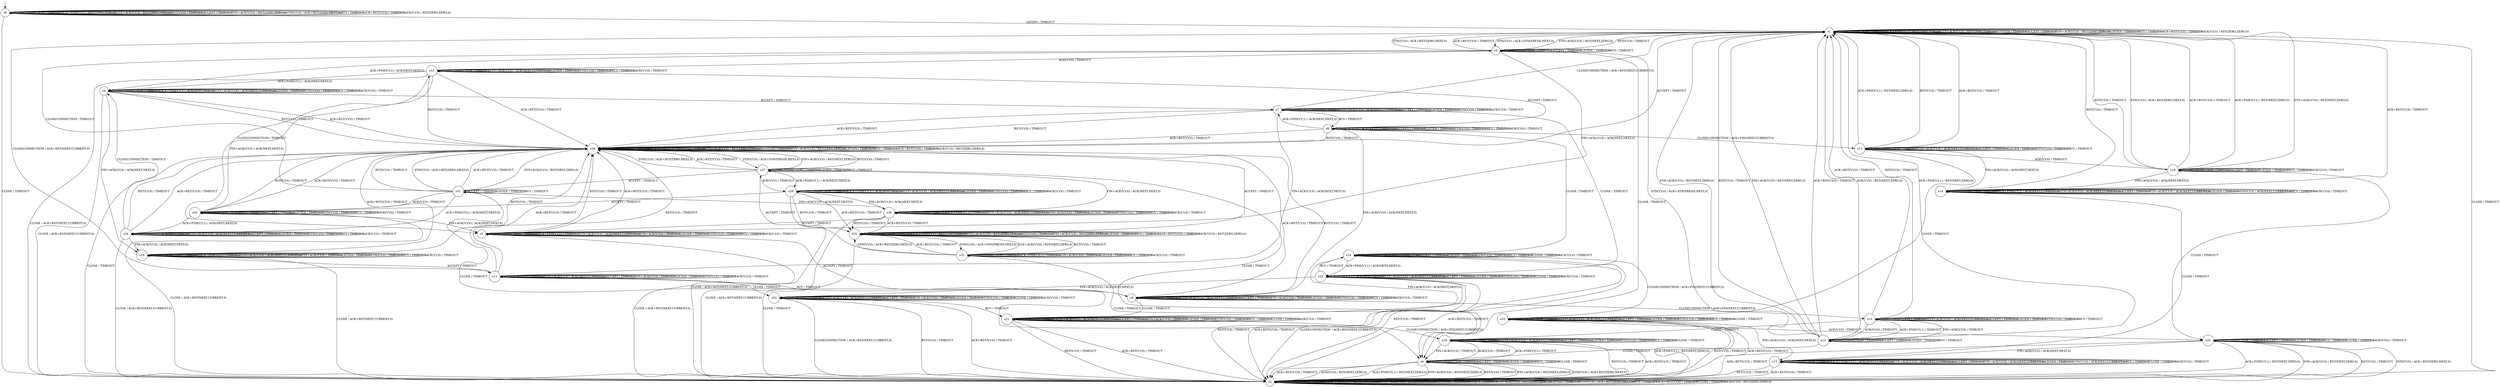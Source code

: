 digraph g {

	 s0 [shape = "circle" label="s0"];
	 s1 [shape = "circle" label="s1"];
	 s2 [shape = "circle" label="s2"];
	 s3 [shape = "circle" label="s3"];
	 s4 [shape = "circle" label="s4"];
	 s5 [shape = "circle" label="s5"];
	 s6 [shape = "circle" label="s6"];
	 s7 [shape = "circle" label="s7"];
	 s8 [shape = "circle" label="s8"];
	 s9 [shape = "circle" label="s9"];
	 s10 [shape = "circle" label="s10"];
	 s11 [shape = "circle" label="s11"];
	 s12 [shape = "circle" label="s12"];
	 s13 [shape = "circle" label="s13"];
	 s14 [shape = "circle" label="s14"];
	 s15 [shape = "circle" label="s15"];
	 s16 [shape = "circle" label="s16"];
	 s17 [shape = "circle" label="s17"];
	 s18 [shape = "circle" label="s18"];
	 s19 [shape = "circle" label="s19"];
	 s20 [shape = "circle" label="s20"];
	 s21 [shape = "circle" label="s21"];
	 s22 [shape = "circle" label="s22"];
	 s23 [shape = "circle" label="s23"];
	 s24 [shape = "circle" label="s24"];
	 s25 [shape = "circle" label="s25"];
	 s26 [shape = "circle" label="s26"];
	 s27 [shape = "circle" label="s27"];
	 s28 [shape = "circle" label="s28"];
	 s29 [shape = "circle" label="s29"];
	 s30 [shape = "circle" label="s30"];
	 s31 [shape = "circle" label="s31"];
	 s32 [shape = "circle" label="s32"];
	 s33 [shape = "circle" label="s33"];
	 s34 [shape = "circle" label="s34"];
	 s0 -> s0 [label="CLOSECONNECTION / TIMEOUT"];
	 s0 -> s0 [label="ACK+PSH(V,V,1) / RST(ZERO,ZERO,0)"];
	 s0 -> s0 [label="SYN+ACK(V,V,0) / RST(ZERO,ZERO,0)"];
	 s0 -> s0 [label="RST(V,V,0) / TIMEOUT"];
	 s0 -> s0 [label="ACCEPT / TIMEOUT"];
	 s0 -> s0 [label="FIN+ACK(V,V,0) / RST(ZERO,ZERO,0)"];
	 s0 -> s1 [label="LISTEN / TIMEOUT"];
	 s0 -> s0 [label="SYN(V,V,0) / ACK+RST(ZERO,NEXT,0)"];
	 s0 -> s0 [label="RCV / TIMEOUT"];
	 s0 -> s0 [label="ACK+RST(V,V,0) / TIMEOUT"];
	 s0 -> s2 [label="CLOSE / TIMEOUT"];
	 s0 -> s0 [label="ACK(V,V,0) / RST(ZERO,ZERO,0)"];
	 s1 -> s1 [label="CLOSECONNECTION / TIMEOUT"];
	 s1 -> s1 [label="ACK+PSH(V,V,1) / RST(ZERO,ZERO,0)"];
	 s1 -> s1 [label="SYN+ACK(V,V,0) / RST(ZERO,ZERO,0)"];
	 s1 -> s1 [label="RST(V,V,0) / TIMEOUT"];
	 s1 -> s1 [label="ACCEPT / TIMEOUT"];
	 s1 -> s1 [label="FIN+ACK(V,V,0) / RST(ZERO,ZERO,0)"];
	 s1 -> s1 [label="LISTEN / TIMEOUT"];
	 s1 -> s3 [label="SYN(V,V,0) / ACK+SYN(FRESH,NEXT,0)"];
	 s1 -> s1 [label="RCV / TIMEOUT"];
	 s1 -> s1 [label="ACK+RST(V,V,0) / TIMEOUT"];
	 s1 -> s2 [label="CLOSE / TIMEOUT"];
	 s1 -> s1 [label="ACK(V,V,0) / RST(ZERO,ZERO,0)"];
	 s2 -> s2 [label="CLOSECONNECTION / TIMEOUT"];
	 s2 -> s2 [label="ACK+PSH(V,V,1) / RST(ZERO,ZERO,0)"];
	 s2 -> s2 [label="SYN+ACK(V,V,0) / RST(ZERO,ZERO,0)"];
	 s2 -> s2 [label="RST(V,V,0) / TIMEOUT"];
	 s2 -> s2 [label="ACCEPT / TIMEOUT"];
	 s2 -> s2 [label="FIN+ACK(V,V,0) / RST(ZERO,ZERO,0)"];
	 s2 -> s2 [label="LISTEN / TIMEOUT"];
	 s2 -> s2 [label="SYN(V,V,0) / ACK+RST(ZERO,NEXT,0)"];
	 s2 -> s2 [label="RCV / TIMEOUT"];
	 s2 -> s2 [label="ACK+RST(V,V,0) / TIMEOUT"];
	 s2 -> s2 [label="CLOSE / TIMEOUT"];
	 s2 -> s2 [label="ACK(V,V,0) / RST(ZERO,ZERO,0)"];
	 s3 -> s3 [label="CLOSECONNECTION / TIMEOUT"];
	 s3 -> s4 [label="ACK+PSH(V,V,1) / ACK(NEXT,NEXT,0)"];
	 s3 -> s1 [label="SYN+ACK(V,V,0) / RST(NEXT,ZERO,0)"];
	 s3 -> s1 [label="RST(V,V,0) / TIMEOUT"];
	 s3 -> s3 [label="ACCEPT / TIMEOUT"];
	 s3 -> s5 [label="FIN+ACK(V,V,0) / ACK(NEXT,NEXT,0)"];
	 s3 -> s3 [label="LISTEN / TIMEOUT"];
	 s3 -> s1 [label="SYN(V,V,0) / ACK+RST(ZERO,NEXT,0)"];
	 s3 -> s3 [label="RCV / TIMEOUT"];
	 s3 -> s1 [label="ACK+RST(V,V,0) / TIMEOUT"];
	 s3 -> s6 [label="CLOSE / TIMEOUT"];
	 s3 -> s15 [label="ACK(V,V,0) / TIMEOUT"];
	 s4 -> s4 [label="CLOSECONNECTION / TIMEOUT"];
	 s4 -> s4 [label="ACK+PSH(V,V,1) / ACK(NEXT,NEXT,0)"];
	 s4 -> s4 [label="SYN+ACK(V,V,0) / ACK(NEXT,CURRENT,0)"];
	 s4 -> s26 [label="RST(V,V,0) / TIMEOUT"];
	 s4 -> s7 [label="ACCEPT / TIMEOUT"];
	 s4 -> s19 [label="FIN+ACK(V,V,0) / ACK(NEXT,NEXT,0)"];
	 s4 -> s4 [label="LISTEN / TIMEOUT"];
	 s4 -> s4 [label="SYN(V,V,0) / TIMEOUT"];
	 s4 -> s4 [label="RCV / TIMEOUT"];
	 s4 -> s26 [label="ACK+RST(V,V,0) / TIMEOUT"];
	 s4 -> s2 [label="CLOSE / ACK+RST(NEXT,CURRENT,0)"];
	 s4 -> s4 [label="ACK(V,V,0) / TIMEOUT"];
	 s5 -> s5 [label="CLOSECONNECTION / TIMEOUT"];
	 s5 -> s5 [label="ACK+PSH(V,V,1) / TIMEOUT"];
	 s5 -> s5 [label="SYN+ACK(V,V,0) / ACK(NEXT,CURRENT,0)"];
	 s5 -> s26 [label="RST(V,V,0) / TIMEOUT"];
	 s5 -> s9 [label="ACCEPT / TIMEOUT"];
	 s5 -> s5 [label="FIN+ACK(V,V,0) / TIMEOUT"];
	 s5 -> s5 [label="LISTEN / TIMEOUT"];
	 s5 -> s5 [label="SYN(V,V,0) / TIMEOUT"];
	 s5 -> s5 [label="RCV / TIMEOUT"];
	 s5 -> s26 [label="ACK+RST(V,V,0) / TIMEOUT"];
	 s5 -> s2 [label="CLOSE / ACK+RST(NEXT,CURRENT,0)"];
	 s5 -> s5 [label="ACK(V,V,0) / TIMEOUT"];
	 s6 -> s6 [label="CLOSECONNECTION / TIMEOUT"];
	 s6 -> s2 [label="ACK+PSH(V,V,1) / RST(NEXT,ZERO,0)"];
	 s6 -> s2 [label="SYN+ACK(V,V,0) / RST(NEXT,ZERO,0)"];
	 s6 -> s2 [label="RST(V,V,0) / TIMEOUT"];
	 s6 -> s6 [label="ACCEPT / TIMEOUT"];
	 s6 -> s2 [label="FIN+ACK(V,V,0) / RST(NEXT,ZERO,0)"];
	 s6 -> s6 [label="LISTEN / TIMEOUT"];
	 s6 -> s2 [label="SYN(V,V,0) / ACK+RST(ZERO,NEXT,0)"];
	 s6 -> s6 [label="RCV / TIMEOUT"];
	 s6 -> s2 [label="ACK+RST(V,V,0) / TIMEOUT"];
	 s6 -> s6 [label="CLOSE / TIMEOUT"];
	 s6 -> s2 [label="ACK(V,V,0) / RST(NEXT,ZERO,0)"];
	 s7 -> s1 [label="CLOSECONNECTION / ACK+RST(NEXT,CURRENT,0)"];
	 s7 -> s7 [label="ACK+PSH(V,V,1) / ACK(NEXT,NEXT,0)"];
	 s7 -> s7 [label="SYN+ACK(V,V,0) / ACK(NEXT,CURRENT,0)"];
	 s7 -> s26 [label="RST(V,V,0) / TIMEOUT"];
	 s7 -> s7 [label="ACCEPT / TIMEOUT"];
	 s7 -> s11 [label="FIN+ACK(V,V,0) / ACK(NEXT,NEXT,0)"];
	 s7 -> s7 [label="LISTEN / TIMEOUT"];
	 s7 -> s7 [label="SYN(V,V,0) / TIMEOUT"];
	 s7 -> s8 [label="RCV / TIMEOUT"];
	 s7 -> s26 [label="ACK+RST(V,V,0) / TIMEOUT"];
	 s7 -> s25 [label="CLOSE / TIMEOUT"];
	 s7 -> s7 [label="ACK(V,V,0) / TIMEOUT"];
	 s8 -> s13 [label="CLOSECONNECTION / ACK+FIN(NEXT,CURRENT,0)"];
	 s8 -> s7 [label="ACK+PSH(V,V,1) / ACK(NEXT,NEXT,0)"];
	 s8 -> s8 [label="SYN+ACK(V,V,0) / ACK(NEXT,CURRENT,0)"];
	 s8 -> s26 [label="RST(V,V,0) / TIMEOUT"];
	 s8 -> s8 [label="ACCEPT / TIMEOUT"];
	 s8 -> s9 [label="FIN+ACK(V,V,0) / ACK(NEXT,NEXT,0)"];
	 s8 -> s8 [label="LISTEN / TIMEOUT"];
	 s8 -> s8 [label="SYN(V,V,0) / TIMEOUT"];
	 s8 -> s8 [label="RCV / TIMEOUT"];
	 s8 -> s26 [label="ACK+RST(V,V,0) / TIMEOUT"];
	 s8 -> s24 [label="CLOSE / TIMEOUT"];
	 s8 -> s8 [label="ACK(V,V,0) / TIMEOUT"];
	 s9 -> s10 [label="CLOSECONNECTION / ACK+FIN(NEXT,CURRENT,0)"];
	 s9 -> s9 [label="ACK+PSH(V,V,1) / TIMEOUT"];
	 s9 -> s9 [label="SYN+ACK(V,V,0) / ACK(NEXT,CURRENT,0)"];
	 s9 -> s26 [label="RST(V,V,0) / TIMEOUT"];
	 s9 -> s9 [label="ACCEPT / TIMEOUT"];
	 s9 -> s9 [label="FIN+ACK(V,V,0) / TIMEOUT"];
	 s9 -> s9 [label="LISTEN / TIMEOUT"];
	 s9 -> s9 [label="SYN(V,V,0) / TIMEOUT"];
	 s9 -> s9 [label="RCV / TIMEOUT"];
	 s9 -> s26 [label="ACK+RST(V,V,0) / TIMEOUT"];
	 s9 -> s21 [label="CLOSE / TIMEOUT"];
	 s9 -> s9 [label="ACK(V,V,0) / TIMEOUT"];
	 s10 -> s10 [label="CLOSECONNECTION / TIMEOUT"];
	 s10 -> s12 [label="ACK+PSH(V,V,1) / TIMEOUT"];
	 s10 -> s10 [label="SYN+ACK(V,V,0) / ACK(NEXT,CURRENT,0)"];
	 s10 -> s1 [label="RST(V,V,0) / TIMEOUT"];
	 s10 -> s10 [label="ACCEPT / TIMEOUT"];
	 s10 -> s12 [label="FIN+ACK(V,V,0) / TIMEOUT"];
	 s10 -> s10 [label="LISTEN / TIMEOUT"];
	 s10 -> s10 [label="SYN(V,V,0) / TIMEOUT"];
	 s10 -> s10 [label="RCV / TIMEOUT"];
	 s10 -> s1 [label="ACK+RST(V,V,0) / TIMEOUT"];
	 s10 -> s16 [label="CLOSE / TIMEOUT"];
	 s10 -> s12 [label="ACK(V,V,0) / TIMEOUT"];
	 s11 -> s1 [label="CLOSECONNECTION / ACK+RST(NEXT,CURRENT,0)"];
	 s11 -> s11 [label="ACK+PSH(V,V,1) / TIMEOUT"];
	 s11 -> s11 [label="SYN+ACK(V,V,0) / ACK(NEXT,CURRENT,0)"];
	 s11 -> s26 [label="RST(V,V,0) / TIMEOUT"];
	 s11 -> s11 [label="ACCEPT / TIMEOUT"];
	 s11 -> s11 [label="FIN+ACK(V,V,0) / TIMEOUT"];
	 s11 -> s11 [label="LISTEN / TIMEOUT"];
	 s11 -> s11 [label="SYN(V,V,0) / TIMEOUT"];
	 s11 -> s9 [label="RCV / TIMEOUT"];
	 s11 -> s26 [label="ACK+RST(V,V,0) / TIMEOUT"];
	 s11 -> s22 [label="CLOSE / TIMEOUT"];
	 s11 -> s11 [label="ACK(V,V,0) / TIMEOUT"];
	 s12 -> s12 [label="CLOSECONNECTION / TIMEOUT"];
	 s12 -> s1 [label="ACK+PSH(V,V,1) / RST(NEXT,ZERO,0)"];
	 s12 -> s1 [label="SYN+ACK(V,V,0) / RST(NEXT,ZERO,0)"];
	 s12 -> s1 [label="RST(V,V,0) / TIMEOUT"];
	 s12 -> s12 [label="ACCEPT / TIMEOUT"];
	 s12 -> s1 [label="FIN+ACK(V,V,0) / RST(NEXT,ZERO,0)"];
	 s12 -> s12 [label="LISTEN / TIMEOUT"];
	 s12 -> s3 [label="SYN(V,V,0) / ACK+SYN(FRESH,NEXT,0)"];
	 s12 -> s12 [label="RCV / TIMEOUT"];
	 s12 -> s1 [label="ACK+RST(V,V,0) / TIMEOUT"];
	 s12 -> s6 [label="CLOSE / TIMEOUT"];
	 s12 -> s1 [label="ACK(V,V,0) / RST(NEXT,ZERO,0)"];
	 s13 -> s13 [label="CLOSECONNECTION / TIMEOUT"];
	 s13 -> s1 [label="ACK+PSH(V,V,1) / RST(NEXT,ZERO,0)"];
	 s13 -> s13 [label="SYN+ACK(V,V,0) / ACK(NEXT,CURRENT,0)"];
	 s13 -> s1 [label="RST(V,V,0) / TIMEOUT"];
	 s13 -> s13 [label="ACCEPT / TIMEOUT"];
	 s13 -> s14 [label="FIN+ACK(V,V,0) / ACK(NEXT,NEXT,0)"];
	 s13 -> s13 [label="LISTEN / TIMEOUT"];
	 s13 -> s13 [label="SYN(V,V,0) / TIMEOUT"];
	 s13 -> s13 [label="RCV / TIMEOUT"];
	 s13 -> s1 [label="ACK+RST(V,V,0) / TIMEOUT"];
	 s13 -> s23 [label="CLOSE / TIMEOUT"];
	 s13 -> s18 [label="ACK(V,V,0) / TIMEOUT"];
	 s14 -> s14 [label="CLOSECONNECTION / TIMEOUT"];
	 s14 -> s14 [label="ACK+PSH(V,V,1) / ACK(NEXT,CURRENT,0)"];
	 s14 -> s14 [label="SYN+ACK(V,V,0) / ACK(NEXT,CURRENT,0)"];
	 s14 -> s1 [label="RST(V,V,0) / TIMEOUT"];
	 s14 -> s14 [label="ACCEPT / TIMEOUT"];
	 s14 -> s14 [label="FIN+ACK(V,V,0) / ACK(NEXT,CURRENT,0)"];
	 s14 -> s14 [label="LISTEN / TIMEOUT"];
	 s14 -> s14 [label="SYN(V,V,0) / ACK(NEXT,CURRENT,0)"];
	 s14 -> s14 [label="RCV / TIMEOUT"];
	 s14 -> s1 [label="ACK+RST(V,V,0) / TIMEOUT"];
	 s14 -> s17 [label="CLOSE / TIMEOUT"];
	 s14 -> s14 [label="ACK(V,V,0) / TIMEOUT"];
	 s15 -> s15 [label="CLOSECONNECTION / TIMEOUT"];
	 s15 -> s4 [label="ACK+PSH(V,V,1) / ACK(NEXT,NEXT,0)"];
	 s15 -> s15 [label="SYN+ACK(V,V,0) / ACK(NEXT,CURRENT,0)"];
	 s15 -> s26 [label="RST(V,V,0) / TIMEOUT"];
	 s15 -> s8 [label="ACCEPT / TIMEOUT"];
	 s15 -> s5 [label="FIN+ACK(V,V,0) / ACK(NEXT,NEXT,0)"];
	 s15 -> s15 [label="LISTEN / TIMEOUT"];
	 s15 -> s15 [label="SYN(V,V,0) / TIMEOUT"];
	 s15 -> s15 [label="RCV / TIMEOUT"];
	 s15 -> s26 [label="ACK+RST(V,V,0) / TIMEOUT"];
	 s15 -> s2 [label="CLOSE / ACK+RST(NEXT,CURRENT,0)"];
	 s15 -> s15 [label="ACK(V,V,0) / TIMEOUT"];
	 s16 -> s16 [label="CLOSECONNECTION / TIMEOUT"];
	 s16 -> s6 [label="ACK+PSH(V,V,1) / TIMEOUT"];
	 s16 -> s16 [label="SYN+ACK(V,V,0) / ACK(NEXT,CURRENT,0)"];
	 s16 -> s2 [label="RST(V,V,0) / TIMEOUT"];
	 s16 -> s16 [label="ACCEPT / TIMEOUT"];
	 s16 -> s6 [label="FIN+ACK(V,V,0) / TIMEOUT"];
	 s16 -> s16 [label="LISTEN / TIMEOUT"];
	 s16 -> s16 [label="SYN(V,V,0) / TIMEOUT"];
	 s16 -> s16 [label="RCV / TIMEOUT"];
	 s16 -> s2 [label="ACK+RST(V,V,0) / TIMEOUT"];
	 s16 -> s16 [label="CLOSE / TIMEOUT"];
	 s16 -> s6 [label="ACK(V,V,0) / TIMEOUT"];
	 s17 -> s17 [label="CLOSECONNECTION / TIMEOUT"];
	 s17 -> s17 [label="ACK+PSH(V,V,1) / ACK(NEXT,CURRENT,0)"];
	 s17 -> s17 [label="SYN+ACK(V,V,0) / ACK(NEXT,CURRENT,0)"];
	 s17 -> s2 [label="RST(V,V,0) / TIMEOUT"];
	 s17 -> s17 [label="ACCEPT / TIMEOUT"];
	 s17 -> s17 [label="FIN+ACK(V,V,0) / ACK(NEXT,CURRENT,0)"];
	 s17 -> s17 [label="LISTEN / TIMEOUT"];
	 s17 -> s17 [label="SYN(V,V,0) / ACK(NEXT,CURRENT,0)"];
	 s17 -> s17 [label="RCV / TIMEOUT"];
	 s17 -> s2 [label="ACK+RST(V,V,0) / TIMEOUT"];
	 s17 -> s17 [label="CLOSE / TIMEOUT"];
	 s17 -> s17 [label="ACK(V,V,0) / TIMEOUT"];
	 s18 -> s18 [label="CLOSECONNECTION / TIMEOUT"];
	 s18 -> s1 [label="ACK+PSH(V,V,1) / RST(NEXT,ZERO,0)"];
	 s18 -> s1 [label="SYN+ACK(V,V,0) / RST(NEXT,ZERO,0)"];
	 s18 -> s1 [label="RST(V,V,0) / TIMEOUT"];
	 s18 -> s18 [label="ACCEPT / TIMEOUT"];
	 s18 -> s14 [label="FIN+ACK(V,V,0) / ACK(NEXT,NEXT,0)"];
	 s18 -> s18 [label="LISTEN / TIMEOUT"];
	 s18 -> s1 [label="SYN(V,V,0) / ACK+RST(ZERO,NEXT,0)"];
	 s18 -> s18 [label="RCV / TIMEOUT"];
	 s18 -> s1 [label="ACK+RST(V,V,0) / TIMEOUT"];
	 s18 -> s20 [label="CLOSE / TIMEOUT"];
	 s18 -> s18 [label="ACK(V,V,0) / TIMEOUT"];
	 s19 -> s19 [label="CLOSECONNECTION / TIMEOUT"];
	 s19 -> s19 [label="ACK+PSH(V,V,1) / TIMEOUT"];
	 s19 -> s19 [label="SYN+ACK(V,V,0) / ACK(NEXT,CURRENT,0)"];
	 s19 -> s26 [label="RST(V,V,0) / TIMEOUT"];
	 s19 -> s11 [label="ACCEPT / TIMEOUT"];
	 s19 -> s19 [label="FIN+ACK(V,V,0) / TIMEOUT"];
	 s19 -> s19 [label="LISTEN / TIMEOUT"];
	 s19 -> s19 [label="SYN(V,V,0) / TIMEOUT"];
	 s19 -> s19 [label="RCV / TIMEOUT"];
	 s19 -> s26 [label="ACK+RST(V,V,0) / TIMEOUT"];
	 s19 -> s2 [label="CLOSE / ACK+RST(NEXT,CURRENT,0)"];
	 s19 -> s19 [label="ACK(V,V,0) / TIMEOUT"];
	 s20 -> s20 [label="CLOSECONNECTION / TIMEOUT"];
	 s20 -> s2 [label="ACK+PSH(V,V,1) / RST(NEXT,ZERO,0)"];
	 s20 -> s2 [label="SYN+ACK(V,V,0) / RST(NEXT,ZERO,0)"];
	 s20 -> s2 [label="RST(V,V,0) / TIMEOUT"];
	 s20 -> s20 [label="ACCEPT / TIMEOUT"];
	 s20 -> s17 [label="FIN+ACK(V,V,0) / ACK(NEXT,NEXT,0)"];
	 s20 -> s20 [label="LISTEN / TIMEOUT"];
	 s20 -> s2 [label="SYN(V,V,0) / ACK+RST(ZERO,NEXT,0)"];
	 s20 -> s20 [label="RCV / TIMEOUT"];
	 s20 -> s2 [label="ACK+RST(V,V,0) / TIMEOUT"];
	 s20 -> s20 [label="CLOSE / TIMEOUT"];
	 s20 -> s20 [label="ACK(V,V,0) / TIMEOUT"];
	 s21 -> s16 [label="CLOSECONNECTION / ACK+FIN(NEXT,CURRENT,0)"];
	 s21 -> s21 [label="ACK+PSH(V,V,1) / TIMEOUT"];
	 s21 -> s21 [label="SYN+ACK(V,V,0) / ACK(NEXT,CURRENT,0)"];
	 s21 -> s2 [label="RST(V,V,0) / TIMEOUT"];
	 s21 -> s21 [label="ACCEPT / TIMEOUT"];
	 s21 -> s21 [label="FIN+ACK(V,V,0) / TIMEOUT"];
	 s21 -> s21 [label="LISTEN / TIMEOUT"];
	 s21 -> s21 [label="SYN(V,V,0) / TIMEOUT"];
	 s21 -> s21 [label="RCV / TIMEOUT"];
	 s21 -> s2 [label="ACK+RST(V,V,0) / TIMEOUT"];
	 s21 -> s21 [label="CLOSE / TIMEOUT"];
	 s21 -> s21 [label="ACK(V,V,0) / TIMEOUT"];
	 s22 -> s2 [label="CLOSECONNECTION / ACK+RST(NEXT,CURRENT,0)"];
	 s22 -> s22 [label="ACK+PSH(V,V,1) / TIMEOUT"];
	 s22 -> s22 [label="SYN+ACK(V,V,0) / ACK(NEXT,CURRENT,0)"];
	 s22 -> s2 [label="RST(V,V,0) / TIMEOUT"];
	 s22 -> s22 [label="ACCEPT / TIMEOUT"];
	 s22 -> s22 [label="FIN+ACK(V,V,0) / TIMEOUT"];
	 s22 -> s22 [label="LISTEN / TIMEOUT"];
	 s22 -> s22 [label="SYN(V,V,0) / TIMEOUT"];
	 s22 -> s21 [label="RCV / TIMEOUT"];
	 s22 -> s2 [label="ACK+RST(V,V,0) / TIMEOUT"];
	 s22 -> s22 [label="CLOSE / TIMEOUT"];
	 s22 -> s22 [label="ACK(V,V,0) / TIMEOUT"];
	 s23 -> s23 [label="CLOSECONNECTION / TIMEOUT"];
	 s23 -> s2 [label="ACK+PSH(V,V,1) / RST(NEXT,ZERO,0)"];
	 s23 -> s23 [label="SYN+ACK(V,V,0) / ACK(NEXT,CURRENT,0)"];
	 s23 -> s2 [label="RST(V,V,0) / TIMEOUT"];
	 s23 -> s23 [label="ACCEPT / TIMEOUT"];
	 s23 -> s17 [label="FIN+ACK(V,V,0) / ACK(NEXT,NEXT,0)"];
	 s23 -> s23 [label="LISTEN / TIMEOUT"];
	 s23 -> s23 [label="SYN(V,V,0) / TIMEOUT"];
	 s23 -> s23 [label="RCV / TIMEOUT"];
	 s23 -> s2 [label="ACK+RST(V,V,0) / TIMEOUT"];
	 s23 -> s23 [label="CLOSE / TIMEOUT"];
	 s23 -> s20 [label="ACK(V,V,0) / TIMEOUT"];
	 s24 -> s23 [label="CLOSECONNECTION / ACK+FIN(NEXT,CURRENT,0)"];
	 s24 -> s25 [label="ACK+PSH(V,V,1) / ACK(NEXT,NEXT,0)"];
	 s24 -> s24 [label="SYN+ACK(V,V,0) / ACK(NEXT,CURRENT,0)"];
	 s24 -> s2 [label="RST(V,V,0) / TIMEOUT"];
	 s24 -> s24 [label="ACCEPT / TIMEOUT"];
	 s24 -> s21 [label="FIN+ACK(V,V,0) / ACK(NEXT,NEXT,0)"];
	 s24 -> s24 [label="LISTEN / TIMEOUT"];
	 s24 -> s24 [label="SYN(V,V,0) / TIMEOUT"];
	 s24 -> s24 [label="RCV / TIMEOUT"];
	 s24 -> s2 [label="ACK+RST(V,V,0) / TIMEOUT"];
	 s24 -> s24 [label="CLOSE / TIMEOUT"];
	 s24 -> s24 [label="ACK(V,V,0) / TIMEOUT"];
	 s25 -> s2 [label="CLOSECONNECTION / ACK+RST(NEXT,CURRENT,0)"];
	 s25 -> s25 [label="ACK+PSH(V,V,1) / ACK(NEXT,NEXT,0)"];
	 s25 -> s25 [label="SYN+ACK(V,V,0) / ACK(NEXT,CURRENT,0)"];
	 s25 -> s2 [label="RST(V,V,0) / TIMEOUT"];
	 s25 -> s25 [label="ACCEPT / TIMEOUT"];
	 s25 -> s22 [label="FIN+ACK(V,V,0) / ACK(NEXT,NEXT,0)"];
	 s25 -> s25 [label="LISTEN / TIMEOUT"];
	 s25 -> s25 [label="SYN(V,V,0) / TIMEOUT"];
	 s25 -> s24 [label="RCV / TIMEOUT"];
	 s25 -> s2 [label="ACK+RST(V,V,0) / TIMEOUT"];
	 s25 -> s25 [label="CLOSE / TIMEOUT"];
	 s25 -> s25 [label="ACK(V,V,0) / TIMEOUT"];
	 s26 -> s26 [label="CLOSECONNECTION / TIMEOUT"];
	 s26 -> s26 [label="ACK+PSH(V,V,1) / RST(ZERO,ZERO,0)"];
	 s26 -> s26 [label="SYN+ACK(V,V,0) / RST(ZERO,ZERO,0)"];
	 s26 -> s26 [label="RST(V,V,0) / TIMEOUT"];
	 s26 -> s1 [label="ACCEPT / TIMEOUT"];
	 s26 -> s26 [label="FIN+ACK(V,V,0) / RST(ZERO,ZERO,0)"];
	 s26 -> s26 [label="LISTEN / TIMEOUT"];
	 s26 -> s27 [label="SYN(V,V,0) / ACK+SYN(FRESH,NEXT,0)"];
	 s26 -> s26 [label="RCV / TIMEOUT"];
	 s26 -> s26 [label="ACK+RST(V,V,0) / TIMEOUT"];
	 s26 -> s2 [label="CLOSE / TIMEOUT"];
	 s26 -> s26 [label="ACK(V,V,0) / RST(ZERO,ZERO,0)"];
	 s27 -> s27 [label="CLOSECONNECTION / TIMEOUT"];
	 s27 -> s28 [label="ACK+PSH(V,V,1) / ACK(NEXT,NEXT,0)"];
	 s27 -> s26 [label="SYN+ACK(V,V,0) / RST(NEXT,ZERO,0)"];
	 s27 -> s26 [label="RST(V,V,0) / TIMEOUT"];
	 s27 -> s31 [label="ACCEPT / TIMEOUT"];
	 s27 -> s30 [label="FIN+ACK(V,V,0) / ACK(NEXT,NEXT,0)"];
	 s27 -> s27 [label="LISTEN / TIMEOUT"];
	 s27 -> s26 [label="SYN(V,V,0) / ACK+RST(ZERO,NEXT,0)"];
	 s27 -> s27 [label="RCV / TIMEOUT"];
	 s27 -> s26 [label="ACK+RST(V,V,0) / TIMEOUT"];
	 s27 -> s6 [label="CLOSE / TIMEOUT"];
	 s27 -> s28 [label="ACK(V,V,0) / TIMEOUT"];
	 s28 -> s28 [label="CLOSECONNECTION / TIMEOUT"];
	 s28 -> s28 [label="ACK+PSH(V,V,1) / ACK(NEXT,NEXT,0)"];
	 s28 -> s28 [label="SYN+ACK(V,V,0) / ACK(NEXT,CURRENT,0)"];
	 s28 -> s29 [label="RST(V,V,0) / TIMEOUT"];
	 s28 -> s33 [label="ACCEPT / TIMEOUT"];
	 s28 -> s30 [label="FIN+ACK(V,V,0) / ACK(NEXT,NEXT,0)"];
	 s28 -> s28 [label="LISTEN / TIMEOUT"];
	 s28 -> s28 [label="SYN(V,V,0) / TIMEOUT"];
	 s28 -> s28 [label="RCV / TIMEOUT"];
	 s28 -> s29 [label="ACK+RST(V,V,0) / TIMEOUT"];
	 s28 -> s2 [label="CLOSE / ACK+RST(NEXT,CURRENT,0)"];
	 s28 -> s28 [label="ACK(V,V,0) / TIMEOUT"];
	 s29 -> s29 [label="CLOSECONNECTION / TIMEOUT"];
	 s29 -> s29 [label="ACK+PSH(V,V,1) / RST(ZERO,ZERO,0)"];
	 s29 -> s29 [label="SYN+ACK(V,V,0) / RST(ZERO,ZERO,0)"];
	 s29 -> s29 [label="RST(V,V,0) / TIMEOUT"];
	 s29 -> s26 [label="ACCEPT / TIMEOUT"];
	 s29 -> s29 [label="FIN+ACK(V,V,0) / RST(ZERO,ZERO,0)"];
	 s29 -> s29 [label="LISTEN / TIMEOUT"];
	 s29 -> s32 [label="SYN(V,V,0) / ACK+SYN(FRESH,NEXT,0)"];
	 s29 -> s29 [label="RCV / TIMEOUT"];
	 s29 -> s29 [label="ACK+RST(V,V,0) / TIMEOUT"];
	 s29 -> s2 [label="CLOSE / TIMEOUT"];
	 s29 -> s29 [label="ACK(V,V,0) / RST(ZERO,ZERO,0)"];
	 s30 -> s30 [label="CLOSECONNECTION / TIMEOUT"];
	 s30 -> s30 [label="ACK+PSH(V,V,1) / TIMEOUT"];
	 s30 -> s30 [label="SYN+ACK(V,V,0) / ACK(NEXT,CURRENT,0)"];
	 s30 -> s29 [label="RST(V,V,0) / TIMEOUT"];
	 s30 -> s5 [label="ACCEPT / TIMEOUT"];
	 s30 -> s30 [label="FIN+ACK(V,V,0) / TIMEOUT"];
	 s30 -> s30 [label="LISTEN / TIMEOUT"];
	 s30 -> s30 [label="SYN(V,V,0) / TIMEOUT"];
	 s30 -> s30 [label="RCV / TIMEOUT"];
	 s30 -> s29 [label="ACK+RST(V,V,0) / TIMEOUT"];
	 s30 -> s2 [label="CLOSE / ACK+RST(NEXT,CURRENT,0)"];
	 s30 -> s30 [label="ACK(V,V,0) / TIMEOUT"];
	 s31 -> s3 [label="CLOSECONNECTION / TIMEOUT"];
	 s31 -> s34 [label="ACK+PSH(V,V,1) / ACK(NEXT,NEXT,0)"];
	 s31 -> s26 [label="SYN+ACK(V,V,0) / RST(NEXT,ZERO,0)"];
	 s31 -> s26 [label="RST(V,V,0) / TIMEOUT"];
	 s31 -> s31 [label="ACCEPT / TIMEOUT"];
	 s31 -> s30 [label="FIN+ACK(V,V,0) / ACK(NEXT,NEXT,0)"];
	 s31 -> s31 [label="LISTEN / TIMEOUT"];
	 s31 -> s26 [label="SYN(V,V,0) / ACK+RST(ZERO,NEXT,0)"];
	 s31 -> s31 [label="RCV / TIMEOUT"];
	 s31 -> s26 [label="ACK+RST(V,V,0) / TIMEOUT"];
	 s31 -> s6 [label="CLOSE / TIMEOUT"];
	 s31 -> s33 [label="ACK(V,V,0) / TIMEOUT"];
	 s32 -> s32 [label="CLOSECONNECTION / TIMEOUT"];
	 s32 -> s32 [label="ACK+PSH(V,V,1) / TIMEOUT"];
	 s32 -> s29 [label="SYN+ACK(V,V,0) / RST(NEXT,ZERO,0)"];
	 s32 -> s29 [label="RST(V,V,0) / TIMEOUT"];
	 s32 -> s27 [label="ACCEPT / TIMEOUT"];
	 s32 -> s32 [label="FIN+ACK(V,V,0) / TIMEOUT"];
	 s32 -> s32 [label="LISTEN / TIMEOUT"];
	 s32 -> s29 [label="SYN(V,V,0) / ACK+RST(ZERO,NEXT,0)"];
	 s32 -> s32 [label="RCV / TIMEOUT"];
	 s32 -> s29 [label="ACK+RST(V,V,0) / TIMEOUT"];
	 s32 -> s6 [label="CLOSE / TIMEOUT"];
	 s32 -> s32 [label="ACK(V,V,0) / TIMEOUT"];
	 s33 -> s15 [label="CLOSECONNECTION / TIMEOUT"];
	 s33 -> s34 [label="ACK+PSH(V,V,1) / ACK(NEXT,NEXT,0)"];
	 s33 -> s33 [label="SYN+ACK(V,V,0) / ACK(NEXT,CURRENT,0)"];
	 s33 -> s26 [label="RST(V,V,0) / TIMEOUT"];
	 s33 -> s33 [label="ACCEPT / TIMEOUT"];
	 s33 -> s5 [label="FIN+ACK(V,V,0) / ACK(NEXT,NEXT,0)"];
	 s33 -> s33 [label="LISTEN / TIMEOUT"];
	 s33 -> s33 [label="SYN(V,V,0) / TIMEOUT"];
	 s33 -> s33 [label="RCV / TIMEOUT"];
	 s33 -> s26 [label="ACK+RST(V,V,0) / TIMEOUT"];
	 s33 -> s2 [label="CLOSE / ACK+RST(NEXT,CURRENT,0)"];
	 s33 -> s33 [label="ACK(V,V,0) / TIMEOUT"];
	 s34 -> s4 [label="CLOSECONNECTION / TIMEOUT"];
	 s34 -> s34 [label="ACK+PSH(V,V,1) / ACK(NEXT,NEXT,0)"];
	 s34 -> s34 [label="SYN+ACK(V,V,0) / ACK(NEXT,CURRENT,0)"];
	 s34 -> s26 [label="RST(V,V,0) / TIMEOUT"];
	 s34 -> s34 [label="ACCEPT / TIMEOUT"];
	 s34 -> s19 [label="FIN+ACK(V,V,0) / ACK(NEXT,NEXT,0)"];
	 s34 -> s34 [label="LISTEN / TIMEOUT"];
	 s34 -> s34 [label="SYN(V,V,0) / TIMEOUT"];
	 s34 -> s34 [label="RCV / TIMEOUT"];
	 s34 -> s26 [label="ACK+RST(V,V,0) / TIMEOUT"];
	 s34 -> s2 [label="CLOSE / ACK+RST(NEXT,CURRENT,0)"];
	 s34 -> s34 [label="ACK(V,V,0) / TIMEOUT"];
__start0 [label="" shape="none" width="0" height="0"];
		__start0 -> s0;

}

